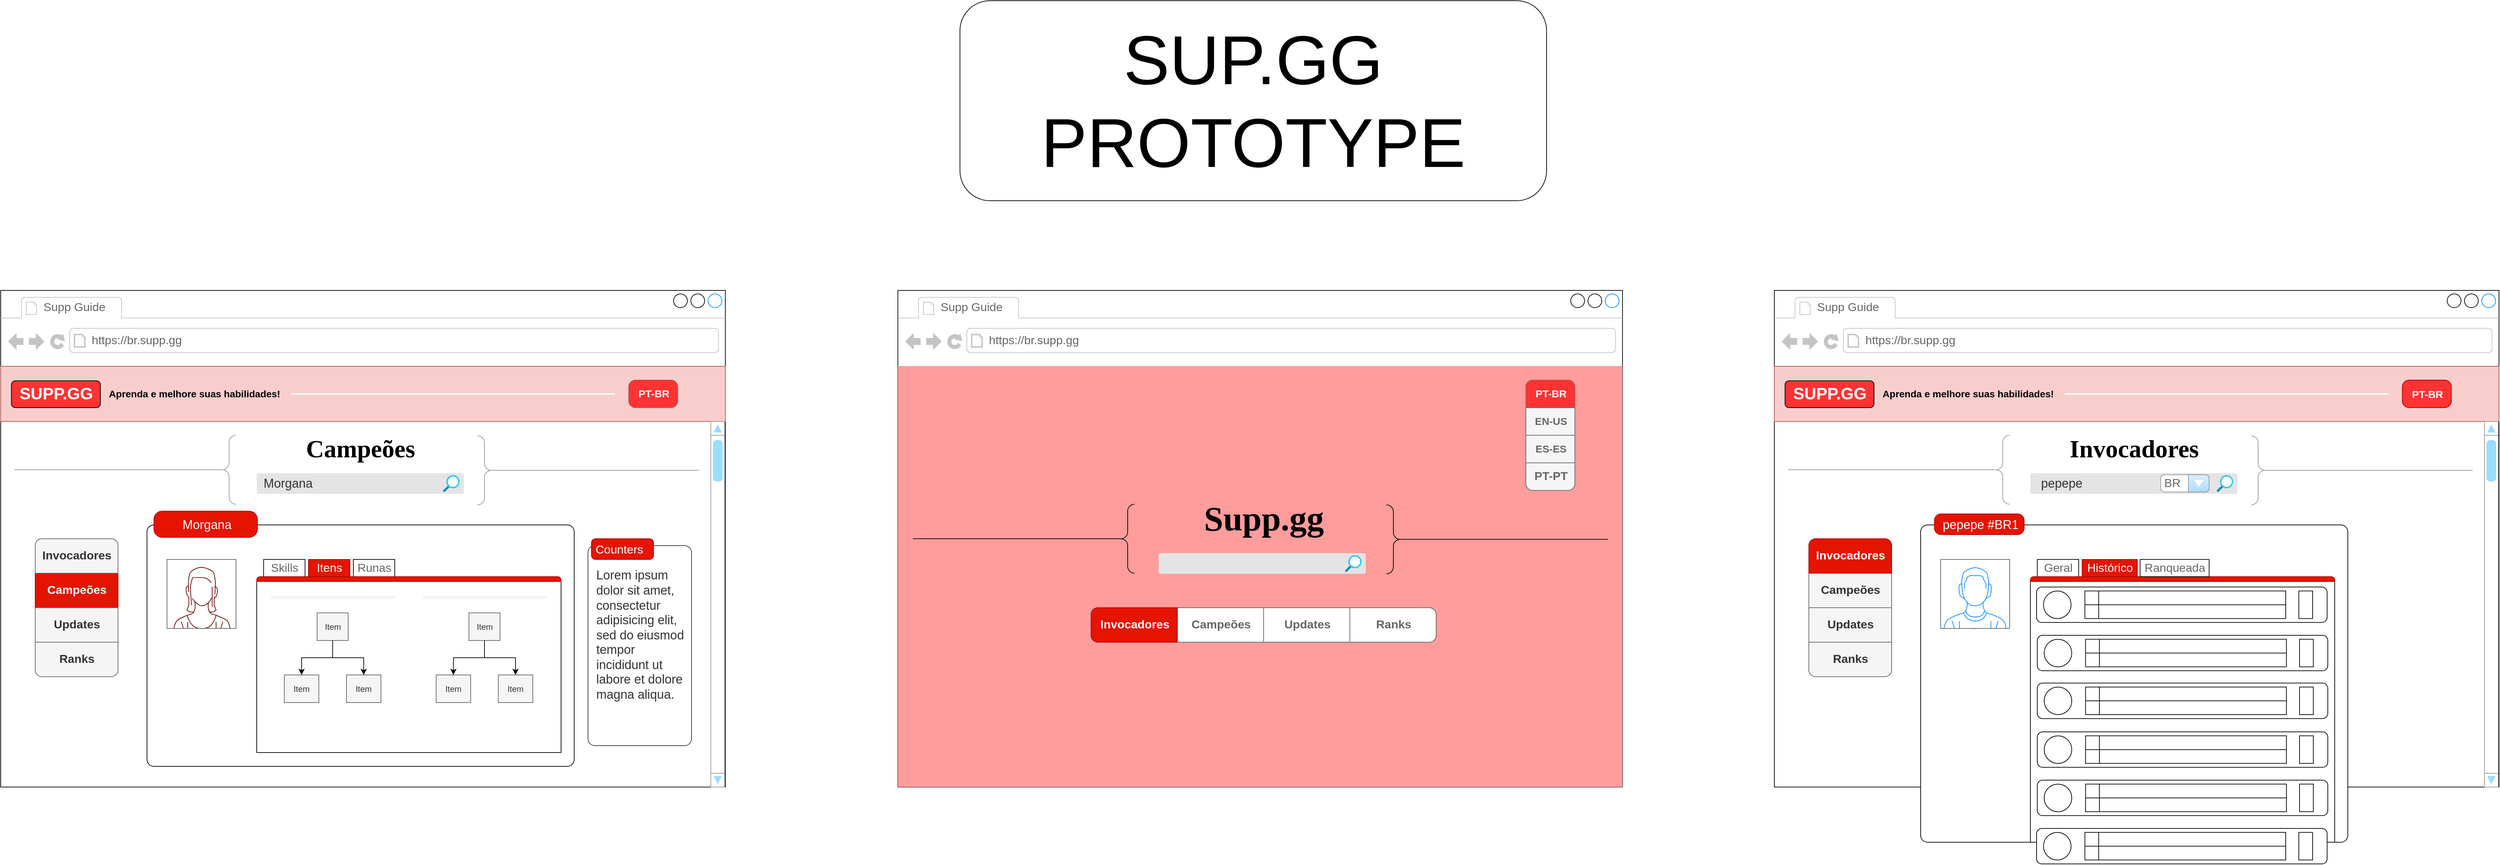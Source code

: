 <mxfile version="13.10.0" type="embed">
    <diagram id="sxuD95gsSj-scOGPnXe8" name="Page-1">
        <mxGraphModel dx="2967" dy="797" grid="1" gridSize="10" guides="1" tooltips="1" connect="1" arrows="1" fold="1" page="1" pageScale="1" pageWidth="1600" pageHeight="900" math="0" shadow="0">
            <root>
                <mxCell id="0"/>
                <mxCell id="1" parent="0"/>
                <mxCell id="jPvFQAptKo5tfwatPZru-6" value="" style="strokeWidth=1;shadow=0;dashed=0;align=center;html=1;shape=mxgraph.mockup.containers.browserWindow;rSize=0;strokeColor2=#008cff;strokeColor3=#c4c4c4;mainText=,;recursiveResize=0;" parent="1" vertex="1">
                    <mxGeometry x="-810" y="530" width="1050" height="720" as="geometry"/>
                </mxCell>
                <mxCell id="21" value="&lt;h1&gt;&lt;font face=&quot;Poppins&quot; data-font-src=&quot;https://fonts.googleapis.com/css?family=Poppins&quot;&gt;Campeões&lt;/font&gt;&lt;/h1&gt;" style="text;html=1;align=center;verticalAlign=middle;resizable=0;points=[];autosize=1;fontSize=18;" parent="jPvFQAptKo5tfwatPZru-6" vertex="1">
                    <mxGeometry x="411" y="190" width="220" height="80" as="geometry"/>
                </mxCell>
                <mxCell id="jPvFQAptKo5tfwatPZru-16" value="" style="rounded=0;whiteSpace=wrap;html=1;fillColor=#f8cecc;strokeColor=#b85450;" parent="jPvFQAptKo5tfwatPZru-6" vertex="1">
                    <mxGeometry y="110" width="1050" height="80" as="geometry"/>
                </mxCell>
                <mxCell id="jPvFQAptKo5tfwatPZru-7" value="Supp Guide" style="strokeWidth=1;shadow=0;dashed=0;align=center;html=1;shape=mxgraph.mockup.containers.anchor;fontSize=17;fontColor=#666666;align=left;" parent="jPvFQAptKo5tfwatPZru-6" vertex="1">
                    <mxGeometry x="60" y="12" width="110" height="26" as="geometry"/>
                </mxCell>
                <mxCell id="jPvFQAptKo5tfwatPZru-8" value="https://br.supp.gg" style="strokeWidth=1;shadow=0;dashed=0;align=center;html=1;shape=mxgraph.mockup.containers.anchor;rSize=0;fontSize=17;fontColor=#666666;align=left;" parent="jPvFQAptKo5tfwatPZru-6" vertex="1">
                    <mxGeometry x="130" y="60" width="250" height="26" as="geometry"/>
                </mxCell>
                <UserObject label="&lt;font style=&quot;font-size: 14px&quot; color=&quot;#000000&quot;&gt;&lt;b&gt;Aprenda e melhore suas habilidades!&lt;/b&gt;&lt;/font&gt;" placeholders="1" name="Variable" id="jPvFQAptKo5tfwatPZru-12">
                    <mxCell style="text;html=1;align=center;verticalAlign=middle;whiteSpace=wrap;overflow=hidden;" parent="jPvFQAptKo5tfwatPZru-6" vertex="1">
                        <mxGeometry x="151" y="135" width="260" height="30" as="geometry"/>
                    </mxCell>
                </UserObject>
                <mxCell id="jPvFQAptKo5tfwatPZru-21" style="edgeStyle=orthogonalEdgeStyle;rounded=0;orthogonalLoop=1;jettySize=auto;html=1;exitX=0.5;exitY=1;exitDx=0;exitDy=0;" parent="jPvFQAptKo5tfwatPZru-6" source="jPvFQAptKo5tfwatPZru-16" target="jPvFQAptKo5tfwatPZru-16" edge="1">
                    <mxGeometry relative="1" as="geometry"/>
                </mxCell>
                <mxCell id="jPvFQAptKo5tfwatPZru-29" value="" style="shape=image;html=1;verticalAlign=top;verticalLabelPosition=bottom;labelBackgroundColor=#ffffff;imageAspect=0;aspect=fixed;image=https://cdn0.iconfinder.com/data/icons/very-basic-android-l-lollipop-icon-pack/24/globe-128.png" parent="jPvFQAptKo5tfwatPZru-6" vertex="1">
                    <mxGeometry x="990" y="131" width="39" height="39" as="geometry"/>
                </mxCell>
                <mxCell id="jPvFQAptKo5tfwatPZru-36" value="" style="rounded=1;whiteSpace=wrap;html=1;fillColor=#FF3333;" parent="jPvFQAptKo5tfwatPZru-6" vertex="1">
                    <mxGeometry x="15.5" y="131" width="129" height="39" as="geometry"/>
                </mxCell>
                <mxCell id="jPvFQAptKo5tfwatPZru-10" value="&lt;font color=&quot;#ffffff&quot;&gt;SUPP.GG&lt;/font&gt;" style="text;strokeColor=none;fillColor=none;html=1;fontSize=24;fontStyle=1;verticalAlign=middle;align=center;" parent="jPvFQAptKo5tfwatPZru-6" vertex="1">
                    <mxGeometry x="30" y="130" width="100" height="40" as="geometry"/>
                </mxCell>
                <mxCell id="jPvFQAptKo5tfwatPZru-37" value="" style="verticalLabelPosition=bottom;shadow=0;dashed=0;align=center;html=1;verticalAlign=top;strokeWidth=1;shape=mxgraph.mockup.navigation.scrollBar;strokeColor=#999999;barPos=98.372;fillColor2=#99ddff;strokeColor2=none;direction=north;fillColor=#FFFFFF;" parent="jPvFQAptKo5tfwatPZru-6" vertex="1">
                    <mxGeometry x="1029" y="190" width="20" height="530" as="geometry"/>
                </mxCell>
                <mxCell id="jPvFQAptKo5tfwatPZru-50" value="" style="shape=mxgraph.mockup.containers.marginRect;rectMarginTop=10;strokeWidth=1;dashed=0;rounded=1;arcSize=5;recursiveResize=0;" parent="jPvFQAptKo5tfwatPZru-6" vertex="1">
                    <mxGeometry x="212" y="330" width="619" height="360" as="geometry"/>
                </mxCell>
                <mxCell id="jPvFQAptKo5tfwatPZru-51" value="Morgana" style="shape=rect;strokeColor=#B20000;fillColor=#e51400;strokeWidth=1;dashed=0;rounded=1;arcSize=32;fontColor=#ffffff;fontSize=18;spacing=2;spacingTop=-2;align=center;autosize=1;spacingLeft=4;resizeWidth=0;resizeHeight=0;perimeter=none;" parent="jPvFQAptKo5tfwatPZru-50" vertex="1">
                    <mxGeometry x="10" y="-10" width="150" height="38" as="geometry"/>
                </mxCell>
                <mxCell id="38" value="" style="verticalLabelPosition=bottom;shadow=0;dashed=0;align=center;html=1;verticalAlign=top;strokeWidth=1;shape=mxgraph.mockup.containers.userFemale;strokeColor2=#660000;fillColor=none;sketch=0;strokeColor=none;perimeter=rectanglePerimeter;" parent="jPvFQAptKo5tfwatPZru-50" vertex="1">
                    <mxGeometry x="29" y="60" width="100" height="100" as="geometry"/>
                </mxCell>
                <mxCell id="40" value="" style="strokeWidth=1;shadow=0;dashed=0;align=center;html=1;shape=mxgraph.mockup.containers.marginRect2;rectMarginTop=32;sketch=0;" parent="jPvFQAptKo5tfwatPZru-50" vertex="1">
                    <mxGeometry x="159" y="60" width="441" height="280" as="geometry"/>
                </mxCell>
                <mxCell id="41" value="Skills" style="strokeColor=inherit;fillColor=inherit;gradientColor=inherit;strokeWidth=1;shadow=0;dashed=0;align=center;html=1;shape=mxgraph.mockup.containers.rrect;rSize=0;fontSize=17;fontColor=#666666;gradientColor=none;" parent="40" vertex="1">
                    <mxGeometry width="60" height="25" relative="1" as="geometry">
                        <mxPoint x="10" as="offset"/>
                    </mxGeometry>
                </mxCell>
                <mxCell id="42" value="Itens" style="strokeWidth=1;shadow=0;dashed=0;align=center;html=1;shape=mxgraph.mockup.containers.rrect;rSize=0;fontSize=17;fontColor=#ffffff;strokeColor=#B20000;fillColor=#e51400;" parent="40" vertex="1">
                    <mxGeometry width="60" height="25" relative="1" as="geometry">
                        <mxPoint x="75" as="offset"/>
                    </mxGeometry>
                </mxCell>
                <mxCell id="43" value="Runas" style="strokeColor=inherit;fillColor=inherit;gradientColor=inherit;strokeWidth=1;shadow=0;dashed=0;align=center;html=1;shape=mxgraph.mockup.containers.rrect;rSize=0;fontSize=17;fontColor=#666666;gradientColor=none;" parent="40" vertex="1">
                    <mxGeometry width="60" height="25" relative="1" as="geometry">
                        <mxPoint x="140" as="offset"/>
                    </mxGeometry>
                </mxCell>
                <mxCell id="44" value="" style="strokeWidth=1;shadow=0;dashed=0;align=center;html=1;shape=mxgraph.mockup.containers.topButton;rSize=5;strokeColor=#B20000;fillColor=#e51400;resizeWidth=1;movable=0;deletable=1;fontColor=#ffffff;" parent="40" vertex="1">
                    <mxGeometry width="441.0" height="7" relative="1" as="geometry">
                        <mxPoint y="25" as="offset"/>
                    </mxGeometry>
                </mxCell>
                <mxCell id="45" value="" style="swimlane;html=1;startSize=5;horizontal=1;childLayout=treeLayout;horizontalTree=0;resizable=0;containerType=tree;shadow=0;sketch=0;fillColor=#f5f5f5;fontColor=#333333;strokeColor=none;" parent="40" vertex="1">
                    <mxGeometry x="20" y="52.5" width="180" height="175" as="geometry">
                        <mxRectangle x="20" y="52.5" width="50" height="40" as="alternateBounds"/>
                    </mxGeometry>
                </mxCell>
                <mxCell id="46" value="Item" style="whiteSpace=wrap;html=1;fillColor=#f5f5f5;strokeColor=#666666;fontColor=#333333;" parent="45" vertex="1">
                    <mxGeometry x="67.5" y="25" width="45" height="40" as="geometry"/>
                </mxCell>
                <mxCell id="47" value="Item" style="whiteSpace=wrap;html=1;fillColor=#f5f5f5;strokeColor=#666666;fontColor=#333333;" parent="45" vertex="1">
                    <mxGeometry x="20" y="115" width="50" height="40" as="geometry"/>
                </mxCell>
                <mxCell id="48" value="" style="edgeStyle=elbowEdgeStyle;elbow=vertical;html=1;rounded=0;strokeColor=#000000;" parent="45" source="46" target="47" edge="1">
                    <mxGeometry relative="1" as="geometry"/>
                </mxCell>
                <mxCell id="49" value="Item" style="whiteSpace=wrap;html=1;fillColor=#f5f5f5;strokeColor=#666666;fontColor=#333333;" parent="45" vertex="1">
                    <mxGeometry x="110" y="115" width="50" height="40" as="geometry"/>
                </mxCell>
                <mxCell id="50" value="" style="edgeStyle=elbowEdgeStyle;elbow=vertical;html=1;rounded=0;strokeColor=#000000;" parent="45" source="46" target="49" edge="1">
                    <mxGeometry relative="1" as="geometry"/>
                </mxCell>
                <mxCell id="55" value="" style="swimlane;html=1;startSize=5;horizontal=1;childLayout=treeLayout;horizontalTree=0;resizable=0;containerType=tree;shadow=0;sketch=0;fillColor=#f5f5f5;fontColor=#333333;strokeColor=none;" parent="40" vertex="1">
                    <mxGeometry x="240" y="52.5" width="180" height="175" as="geometry">
                        <mxRectangle x="20" y="52.5" width="50" height="40" as="alternateBounds"/>
                    </mxGeometry>
                </mxCell>
                <mxCell id="56" value="Item" style="whiteSpace=wrap;html=1;fillColor=#f5f5f5;strokeColor=#666666;fontColor=#333333;" parent="55" vertex="1">
                    <mxGeometry x="67.5" y="25" width="45" height="40" as="geometry"/>
                </mxCell>
                <mxCell id="57" value="Item" style="whiteSpace=wrap;html=1;fillColor=#f5f5f5;strokeColor=#666666;fontColor=#333333;" parent="55" vertex="1">
                    <mxGeometry x="20" y="115" width="50" height="40" as="geometry"/>
                </mxCell>
                <mxCell id="58" value="" style="edgeStyle=elbowEdgeStyle;elbow=vertical;html=1;rounded=0;strokeColor=#000000;" parent="55" source="56" target="57" edge="1">
                    <mxGeometry relative="1" as="geometry"/>
                </mxCell>
                <mxCell id="59" value="Item" style="whiteSpace=wrap;html=1;fillColor=#f5f5f5;strokeColor=#666666;fontColor=#333333;" parent="55" vertex="1">
                    <mxGeometry x="110" y="115" width="50" height="40" as="geometry"/>
                </mxCell>
                <mxCell id="60" value="" style="edgeStyle=elbowEdgeStyle;elbow=vertical;html=1;rounded=0;strokeColor=#000000;" parent="55" source="56" target="59" edge="1">
                    <mxGeometry relative="1" as="geometry"/>
                </mxCell>
                <mxCell id="17" value="" style="shape=rect;strokeColor=none;fontSize=18;align=center;fillColor=none;" parent="jPvFQAptKo5tfwatPZru-6" vertex="1">
                    <mxGeometry x="360" y="260" width="316" height="40" as="geometry"/>
                </mxCell>
                <mxCell id="18" value="" style="html=1;strokeWidth=1;shadow=0;dashed=0;shape=mxgraph.ios7ui.marginRect;rx=3;ry=3;rectMargin=5;fillColor=#E4E4E4;strokeColor=none;" parent="17" vertex="1">
                    <mxGeometry x="6" width="310" height="40" as="geometry"/>
                </mxCell>
                <mxCell id="22" value="Morgana" style="text;html=1;align=center;verticalAlign=middle;resizable=0;points=[];autosize=1;fontSize=18;fontColor=#333333;" parent="17" vertex="1">
                    <mxGeometry x="11" y="5" width="90" height="30" as="geometry"/>
                </mxCell>
                <mxCell id="24" value="" style="aspect=fixed;html=1;points=[];align=center;image;fontSize=12;image=img/lib/azure2/general/Search.svg;fillColor=none;" parent="17" vertex="1">
                    <mxGeometry x="281" y="7.81" width="24" height="24.38" as="geometry"/>
                </mxCell>
                <mxCell id="25" value="" style="shape=mxgraph.mockup.containers.marginRect;rectMarginTop=10;strokeColor=#36393d;strokeWidth=1;dashed=0;rounded=1;arcSize=5;recursiveResize=0;fontSize=18;align=center;fillColor=#FFFFFF;" parent="jPvFQAptKo5tfwatPZru-6" vertex="1">
                    <mxGeometry x="851" y="360" width="150" height="300" as="geometry"/>
                </mxCell>
                <mxCell id="26" value="Counters" style="shape=rect;strokeColor=#B20000;fillColor=#e51400;strokeWidth=1;dashed=0;rounded=1;arcSize=20;fontColor=#ffffff;fontSize=17;spacing=2;spacingTop=-2;align=left;autosize=1;spacingLeft=4;resizeWidth=0;resizeHeight=0;perimeter=none;" parent="25" vertex="1">
                    <mxGeometry x="5" width="90" height="30" as="geometry"/>
                </mxCell>
                <mxCell id="35" value="&lt;div&gt;&lt;span&gt;Lorem ipsum dolor sit amet, consectetur adipisicing elit, sed do eiusmod tempor incididunt ut labore et dolore magna aliqua.&lt;/span&gt;&lt;/div&gt;" style="text;html=1;align=left;verticalAlign=middle;whiteSpace=wrap;rounded=0;fontSize=18;fontColor=#333333;" parent="25" vertex="1">
                    <mxGeometry x="10" y="130" width="130" height="20" as="geometry"/>
                </mxCell>
                <mxCell id="30" value="" style="group" parent="jPvFQAptKo5tfwatPZru-6" vertex="1" connectable="0">
                    <mxGeometry x="20" y="210" width="321" height="100" as="geometry"/>
                </mxCell>
                <mxCell id="28" value="" style="verticalLabelPosition=bottom;shadow=0;dashed=0;align=center;html=1;verticalAlign=top;strokeWidth=1;shape=mxgraph.mockup.markup.line;strokeColor=#999999;fillColor=#FFFFFF;fontSize=18;" parent="30" vertex="1">
                    <mxGeometry y="40" width="301" height="20" as="geometry"/>
                </mxCell>
                <mxCell id="29" value="" style="labelPosition=right;align=left;strokeWidth=1;shape=mxgraph.mockup.markup.curlyBrace;html=1;shadow=0;dashed=0;strokeColor=#999999;direction=north;fillColor=#FFFFFF;fontSize=18;" parent="30" vertex="1">
                    <mxGeometry x="301" width="20" height="100" as="geometry"/>
                </mxCell>
                <mxCell id="31" value="" style="group;rotation=-180;" parent="jPvFQAptKo5tfwatPZru-6" vertex="1" connectable="0">
                    <mxGeometry x="691" y="210" width="321" height="100" as="geometry"/>
                </mxCell>
                <mxCell id="32" value="" style="verticalLabelPosition=bottom;shadow=0;dashed=0;align=center;html=1;verticalAlign=top;strokeWidth=1;shape=mxgraph.mockup.markup.line;strokeColor=#999999;fillColor=#FFFFFF;fontSize=18;rotation=-180;" parent="31" vertex="1">
                    <mxGeometry x="20" y="40.909" width="301" height="20" as="geometry"/>
                </mxCell>
                <mxCell id="33" value="" style="labelPosition=right;align=left;strokeWidth=1;shape=mxgraph.mockup.markup.curlyBrace;html=1;shadow=0;dashed=0;strokeColor=#999999;direction=north;fillColor=#FFFFFF;fontSize=18;rotation=-180;" parent="31" vertex="1">
                    <mxGeometry y="0.909" width="20" height="100.0" as="geometry"/>
                </mxCell>
                <mxCell id="jPvFQAptKo5tfwatPZru-31" value="" style="strokeWidth=1;shadow=0;dashed=0;align=center;html=1;shape=mxgraph.mockup.rrect;rSize=10;strokeColor=#666666;fillColor=#f5f5f5;fontColor=#333333;" parent="jPvFQAptKo5tfwatPZru-6" vertex="1">
                    <mxGeometry x="910" y="130" width="71" height="40" as="geometry"/>
                </mxCell>
                <mxCell id="jPvFQAptKo5tfwatPZru-35" value="&lt;font style=&quot;font-size: 15px&quot; color=&quot;#ffffff&quot;&gt;PT-BR&lt;/font&gt;" style="strokeWidth=1;shadow=0;dashed=0;align=center;html=1;shape=mxgraph.mockup.rrect;rSize=10;fontSize=17;fontStyle=1;strokeColor=#b85450;resizeWidth=1;fillColor=#FF3333;" parent="jPvFQAptKo5tfwatPZru-31" vertex="1">
                    <mxGeometry width="71" height="40" relative="1" as="geometry"/>
                </mxCell>
                <mxCell id="jPvFQAptKo5tfwatPZru-40" value="" style="strokeWidth=1;shadow=0;dashed=0;align=center;html=1;shape=mxgraph.mockup.rrect;rSize=10;strokeColor=#666666;fillColor=#FFFFFF;" parent="jPvFQAptKo5tfwatPZru-6" vertex="1">
                    <mxGeometry x="50" y="360" width="120" height="200" as="geometry"/>
                </mxCell>
                <mxCell id="jPvFQAptKo5tfwatPZru-41" value="Campeões" style="strokeColor=#B20000;fillColor=#e51400;strokeWidth=1;shadow=0;dashed=0;align=center;html=1;shape=mxgraph.mockup.rrect;rSize=0;fontSize=17;fontColor=#ffffff;fontStyle=1;resizeWidth=1;" parent="jPvFQAptKo5tfwatPZru-40" vertex="1">
                    <mxGeometry width="120" height="50" relative="1" as="geometry">
                        <mxPoint y="50" as="offset"/>
                    </mxGeometry>
                </mxCell>
                <mxCell id="jPvFQAptKo5tfwatPZru-42" value="Updates" style="strokeColor=#666666;fillColor=#f5f5f5;strokeWidth=1;shadow=0;dashed=0;align=center;html=1;shape=mxgraph.mockup.rrect;rSize=0;fontSize=17;fontColor=#333333;fontStyle=1;resizeWidth=1;" parent="jPvFQAptKo5tfwatPZru-40" vertex="1">
                    <mxGeometry width="120" height="50" relative="1" as="geometry">
                        <mxPoint y="100" as="offset"/>
                    </mxGeometry>
                </mxCell>
                <mxCell id="jPvFQAptKo5tfwatPZru-43" value="Ranks" style="strokeColor=#666666;fillColor=#f5f5f5;strokeWidth=1;shadow=0;dashed=0;align=center;html=1;shape=mxgraph.mockup.bottomButton;rSize=10;fontSize=17;fontColor=#333333;fontStyle=1;resizeWidth=1;" parent="jPvFQAptKo5tfwatPZru-40" vertex="1">
                    <mxGeometry y="1" width="120" height="50" relative="1" as="geometry">
                        <mxPoint y="-50" as="offset"/>
                    </mxGeometry>
                </mxCell>
                <mxCell id="jPvFQAptKo5tfwatPZru-44" value="Invocadores" style="strokeWidth=1;shadow=0;dashed=0;align=center;html=1;shape=mxgraph.mockup.topButton;rSize=10;fontSize=17;fontStyle=1;fillColor=#f5f5f5;strokeColor=#666666;resizeWidth=1;fontColor=#333333;" parent="jPvFQAptKo5tfwatPZru-40" vertex="1">
                    <mxGeometry width="120" height="50" relative="1" as="geometry"/>
                </mxCell>
                <mxCell id="36" value="" style="line;strokeWidth=2;html=1;strokeColor=#FFFFFF;" parent="jPvFQAptKo5tfwatPZru-6" vertex="1">
                    <mxGeometry x="421" y="145" width="469" height="10" as="geometry"/>
                </mxCell>
                <mxCell id="61" value="" style="strokeWidth=1;shadow=0;dashed=0;align=center;html=1;shape=mxgraph.mockup.containers.browserWindow;rSize=0;strokeColor2=#008cff;strokeColor3=#c4c4c4;mainText=,;recursiveResize=0;" parent="1" vertex="1">
                    <mxGeometry x="1760" y="530" width="1050" height="720" as="geometry"/>
                </mxCell>
                <mxCell id="62" value="&lt;h1&gt;&lt;font face=&quot;Poppins&quot; data-font-src=&quot;https://fonts.googleapis.com/css?family=Poppins&quot;&gt;Invocadores&lt;/font&gt;&lt;/h1&gt;" style="text;html=1;align=center;verticalAlign=middle;resizable=0;points=[];autosize=1;fontSize=18;" parent="61" vertex="1">
                    <mxGeometry x="401" y="190" width="240" height="80" as="geometry"/>
                </mxCell>
                <mxCell id="63" value="" style="rounded=0;whiteSpace=wrap;html=1;fillColor=#f8cecc;strokeColor=#b85450;" parent="61" vertex="1">
                    <mxGeometry y="110" width="1050" height="80" as="geometry"/>
                </mxCell>
                <mxCell id="64" value="Supp Guide" style="strokeWidth=1;shadow=0;dashed=0;align=center;html=1;shape=mxgraph.mockup.containers.anchor;fontSize=17;fontColor=#666666;align=left;" parent="61" vertex="1">
                    <mxGeometry x="60" y="12" width="110" height="26" as="geometry"/>
                </mxCell>
                <mxCell id="65" value="https://br.supp.gg" style="strokeWidth=1;shadow=0;dashed=0;align=center;html=1;shape=mxgraph.mockup.containers.anchor;rSize=0;fontSize=17;fontColor=#666666;align=left;" parent="61" vertex="1">
                    <mxGeometry x="130" y="60" width="250" height="26" as="geometry"/>
                </mxCell>
                <UserObject label="&lt;font style=&quot;font-size: 14px&quot; color=&quot;#000000&quot;&gt;&lt;b&gt;Aprenda e melhore suas habilidades!&lt;/b&gt;&lt;/font&gt;" placeholders="1" name="Variable" id="66">
                    <mxCell style="text;html=1;align=center;verticalAlign=middle;whiteSpace=wrap;overflow=hidden;" parent="61" vertex="1">
                        <mxGeometry x="151" y="135" width="260" height="30" as="geometry"/>
                    </mxCell>
                </UserObject>
                <mxCell id="67" style="edgeStyle=orthogonalEdgeStyle;rounded=0;orthogonalLoop=1;jettySize=auto;html=1;exitX=0.5;exitY=1;exitDx=0;exitDy=0;" parent="61" source="63" target="63" edge="1">
                    <mxGeometry relative="1" as="geometry"/>
                </mxCell>
                <mxCell id="68" value="" style="shape=image;html=1;verticalAlign=top;verticalLabelPosition=bottom;labelBackgroundColor=#ffffff;imageAspect=0;aspect=fixed;image=https://cdn0.iconfinder.com/data/icons/very-basic-android-l-lollipop-icon-pack/24/globe-128.png" parent="61" vertex="1">
                    <mxGeometry x="990" y="131" width="39" height="39" as="geometry"/>
                </mxCell>
                <mxCell id="69" value="" style="rounded=1;whiteSpace=wrap;html=1;fillColor=#FF3333;" parent="61" vertex="1">
                    <mxGeometry x="15.5" y="131" width="129" height="39" as="geometry"/>
                </mxCell>
                <mxCell id="70" value="&lt;font color=&quot;#ffffff&quot;&gt;SUPP.GG&lt;/font&gt;" style="text;strokeColor=none;fillColor=none;html=1;fontSize=24;fontStyle=1;verticalAlign=middle;align=center;" parent="61" vertex="1">
                    <mxGeometry x="30" y="130" width="100" height="40" as="geometry"/>
                </mxCell>
                <mxCell id="71" value="" style="verticalLabelPosition=bottom;shadow=0;dashed=0;align=center;html=1;verticalAlign=top;strokeWidth=1;shape=mxgraph.mockup.navigation.scrollBar;strokeColor=#999999;barPos=98.372;fillColor2=#99ddff;strokeColor2=none;direction=north;fillColor=#FFFFFF;" parent="61" vertex="1">
                    <mxGeometry x="1029" y="190" width="20" height="530" as="geometry"/>
                </mxCell>
                <mxCell id="72" value="" style="shape=mxgraph.mockup.containers.marginRect;rectMarginTop=10;strokeWidth=1;dashed=0;rounded=1;arcSize=5;recursiveResize=0;" parent="61" vertex="1">
                    <mxGeometry x="212" y="330" width="619" height="470" as="geometry"/>
                </mxCell>
                <mxCell id="73" value="pepepe #BR1" style="shape=rect;strokeColor=#B20000;fillColor=#e51400;strokeWidth=1;dashed=0;rounded=1;arcSize=32;fontColor=#ffffff;fontSize=18;spacing=2;spacingTop=-2;align=center;autosize=1;spacingLeft=4;resizeWidth=0;resizeHeight=0;perimeter=none;" parent="72" vertex="1">
                    <mxGeometry x="20" y="-6" width="130" height="30" as="geometry"/>
                </mxCell>
                <mxCell id="74" value="" style="verticalLabelPosition=bottom;shadow=0;dashed=0;align=center;html=1;verticalAlign=top;strokeWidth=1;shape=mxgraph.mockup.containers.userFemale;strokeColor2=#660000;fillColor=none;sketch=0;strokeColor=none;perimeter=rectanglePerimeter;" parent="72" vertex="1">
                    <mxGeometry x="29" y="60" width="100" height="100" as="geometry"/>
                </mxCell>
                <mxCell id="75" value="" style="strokeWidth=1;shadow=0;dashed=0;align=center;html=1;shape=mxgraph.mockup.containers.marginRect2;rectMarginTop=32;sketch=0;" parent="72" vertex="1">
                    <mxGeometry x="159" y="60" width="441" height="410" as="geometry"/>
                </mxCell>
                <mxCell id="76" value="Geral" style="strokeColor=inherit;fillColor=inherit;gradientColor=inherit;strokeWidth=1;shadow=0;dashed=0;align=center;html=1;shape=mxgraph.mockup.containers.rrect;rSize=0;fontSize=17;fontColor=#666666;gradientColor=none;" parent="75" vertex="1">
                    <mxGeometry width="60" height="25" relative="1" as="geometry">
                        <mxPoint x="10" as="offset"/>
                    </mxGeometry>
                </mxCell>
                <mxCell id="77" value="Histórico" style="strokeWidth=1;shadow=0;dashed=0;align=center;html=1;shape=mxgraph.mockup.containers.rrect;rSize=0;fontSize=17;fontColor=#ffffff;strokeColor=#B20000;fillColor=#e51400;" parent="75" vertex="1">
                    <mxGeometry width="80" height="25" relative="1" as="geometry">
                        <mxPoint x="75" as="offset"/>
                    </mxGeometry>
                </mxCell>
                <mxCell id="79" value="" style="strokeWidth=1;shadow=0;dashed=0;align=center;html=1;shape=mxgraph.mockup.containers.topButton;rSize=5;strokeColor=#B20000;fillColor=#e51400;resizeWidth=1;movable=0;deletable=1;fontColor=#ffffff;" parent="75" vertex="1">
                    <mxGeometry width="441.0" height="7" relative="1" as="geometry">
                        <mxPoint y="25" as="offset"/>
                    </mxGeometry>
                </mxCell>
                <mxCell id="226" value="" style="group" parent="75" vertex="1" connectable="0">
                    <mxGeometry x="10" y="110" width="421" height="51.43" as="geometry"/>
                </mxCell>
                <mxCell id="227" value="" style="rounded=1;whiteSpace=wrap;html=1;" parent="226" vertex="1">
                    <mxGeometry width="421" height="51.43" as="geometry"/>
                </mxCell>
                <mxCell id="228" value="" style="ellipse;whiteSpace=wrap;html=1;aspect=fixed;" parent="226" vertex="1">
                    <mxGeometry x="10" y="5.71" width="40" height="40" as="geometry"/>
                </mxCell>
                <mxCell id="229" value="" style="shape=internalStorage;whiteSpace=wrap;html=1;backgroundOutline=1;" parent="226" vertex="1">
                    <mxGeometry x="70" y="5.71" width="291" height="40" as="geometry"/>
                </mxCell>
                <mxCell id="230" value="" style="rounded=0;whiteSpace=wrap;html=1;" parent="226" vertex="1">
                    <mxGeometry x="380" y="5.71" width="20" height="40" as="geometry"/>
                </mxCell>
                <mxCell id="200" value="" style="group" parent="75" vertex="1" connectable="0">
                    <mxGeometry x="9" y="40" width="421" height="51.43" as="geometry"/>
                </mxCell>
                <mxCell id="118" value="" style="rounded=1;whiteSpace=wrap;html=1;" parent="200" vertex="1">
                    <mxGeometry width="421" height="51.43" as="geometry"/>
                </mxCell>
                <mxCell id="170" value="" style="ellipse;whiteSpace=wrap;html=1;aspect=fixed;" parent="200" vertex="1">
                    <mxGeometry x="10" y="5.71" width="40" height="40" as="geometry"/>
                </mxCell>
                <mxCell id="172" value="" style="shape=internalStorage;whiteSpace=wrap;html=1;backgroundOutline=1;" parent="200" vertex="1">
                    <mxGeometry x="70" y="5.71" width="291" height="40" as="geometry"/>
                </mxCell>
                <mxCell id="174" value="" style="rounded=0;whiteSpace=wrap;html=1;" parent="200" vertex="1">
                    <mxGeometry x="380" y="5.71" width="20" height="40" as="geometry"/>
                </mxCell>
                <mxCell id="231" value="" style="group" parent="75" vertex="1" connectable="0">
                    <mxGeometry x="10" y="179.29" width="421" height="51.43" as="geometry"/>
                </mxCell>
                <mxCell id="232" value="" style="rounded=1;whiteSpace=wrap;html=1;" parent="231" vertex="1">
                    <mxGeometry width="421" height="51.43" as="geometry"/>
                </mxCell>
                <mxCell id="233" value="" style="ellipse;whiteSpace=wrap;html=1;aspect=fixed;" parent="231" vertex="1">
                    <mxGeometry x="10" y="5.71" width="40" height="40" as="geometry"/>
                </mxCell>
                <mxCell id="234" value="" style="shape=internalStorage;whiteSpace=wrap;html=1;backgroundOutline=1;" parent="231" vertex="1">
                    <mxGeometry x="70" y="5.71" width="291" height="40" as="geometry"/>
                </mxCell>
                <mxCell id="235" value="" style="rounded=0;whiteSpace=wrap;html=1;" parent="231" vertex="1">
                    <mxGeometry x="380" y="5.71" width="20" height="40" as="geometry"/>
                </mxCell>
                <mxCell id="236" value="" style="group" parent="75" vertex="1" connectable="0">
                    <mxGeometry x="10" y="250" width="421" height="51.43" as="geometry"/>
                </mxCell>
                <mxCell id="237" value="" style="rounded=1;whiteSpace=wrap;html=1;" parent="236" vertex="1">
                    <mxGeometry width="421" height="51.43" as="geometry"/>
                </mxCell>
                <mxCell id="238" value="" style="ellipse;whiteSpace=wrap;html=1;aspect=fixed;" parent="236" vertex="1">
                    <mxGeometry x="10" y="5.71" width="40" height="40" as="geometry"/>
                </mxCell>
                <mxCell id="239" value="" style="shape=internalStorage;whiteSpace=wrap;html=1;backgroundOutline=1;" parent="236" vertex="1">
                    <mxGeometry x="70" y="5.71" width="291" height="40" as="geometry"/>
                </mxCell>
                <mxCell id="240" value="" style="rounded=0;whiteSpace=wrap;html=1;" parent="236" vertex="1">
                    <mxGeometry x="380" y="5.71" width="20" height="40" as="geometry"/>
                </mxCell>
                <mxCell id="241" value="" style="group" parent="75" vertex="1" connectable="0">
                    <mxGeometry x="10" y="320" width="421" height="51.43" as="geometry"/>
                </mxCell>
                <mxCell id="242" value="" style="rounded=1;whiteSpace=wrap;html=1;" parent="241" vertex="1">
                    <mxGeometry width="421" height="51.43" as="geometry"/>
                </mxCell>
                <mxCell id="243" value="" style="ellipse;whiteSpace=wrap;html=1;aspect=fixed;" parent="241" vertex="1">
                    <mxGeometry x="10" y="5.71" width="40" height="40" as="geometry"/>
                </mxCell>
                <mxCell id="244" value="" style="shape=internalStorage;whiteSpace=wrap;html=1;backgroundOutline=1;" parent="241" vertex="1">
                    <mxGeometry x="70" y="5.71" width="291" height="40" as="geometry"/>
                </mxCell>
                <mxCell id="245" value="" style="rounded=0;whiteSpace=wrap;html=1;" parent="241" vertex="1">
                    <mxGeometry x="380" y="5.71" width="20" height="40" as="geometry"/>
                </mxCell>
                <mxCell id="78" value="Ranqueada" style="strokeColor=inherit;fillColor=inherit;gradientColor=inherit;strokeWidth=1;shadow=0;dashed=0;align=center;html=1;shape=mxgraph.mockup.containers.rrect;rSize=0;fontSize=17;fontColor=#666666;gradientColor=none;" parent="72" vertex="1">
                    <mxGeometry width="100" height="25" relative="1" as="geometry">
                        <mxPoint x="318" y="60" as="offset"/>
                    </mxGeometry>
                </mxCell>
                <mxCell id="117" value="" style="verticalLabelPosition=bottom;shadow=0;dashed=0;align=center;html=1;verticalAlign=top;strokeWidth=1;shape=mxgraph.mockup.containers.userMale;strokeColor=#666666;strokeColor2=#008cff;" parent="72" vertex="1">
                    <mxGeometry x="29" y="60" width="100" height="100" as="geometry"/>
                </mxCell>
                <mxCell id="92" value="" style="shape=rect;strokeColor=none;fontSize=18;align=center;fillColor=none;" parent="61" vertex="1">
                    <mxGeometry x="360" y="260" width="316" height="40" as="geometry"/>
                </mxCell>
                <mxCell id="93" value="" style="html=1;strokeWidth=1;shadow=0;dashed=0;shape=mxgraph.ios7ui.marginRect;rx=3;ry=3;rectMargin=5;fillColor=#E4E4E4;strokeColor=none;" parent="92" vertex="1">
                    <mxGeometry x="6" width="310" height="40" as="geometry"/>
                </mxCell>
                <mxCell id="94" value="pepepe" style="text;html=1;align=center;verticalAlign=middle;resizable=0;points=[];autosize=1;fontSize=18;fontColor=#333333;" parent="92" vertex="1">
                    <mxGeometry x="16" y="5" width="80" height="30" as="geometry"/>
                </mxCell>
                <mxCell id="95" value="" style="aspect=fixed;html=1;points=[];align=center;image;fontSize=12;image=img/lib/azure2/general/Search.svg;fillColor=none;" parent="92" vertex="1">
                    <mxGeometry x="281" y="7.81" width="24" height="24.38" as="geometry"/>
                </mxCell>
                <mxCell id="116" value="BR" style="strokeWidth=1;shadow=0;dashed=0;align=center;html=1;shape=mxgraph.mockup.forms.comboBox;strokeColor=#999999;fillColor=#ddeeff;align=left;fillColor2=#aaddff;mainText=;fontColor=#666666;fontSize=17;spacingLeft=3;" parent="92" vertex="1">
                    <mxGeometry x="200" y="7.19" width="70" height="25" as="geometry"/>
                </mxCell>
                <mxCell id="99" value="" style="group" parent="61" vertex="1" connectable="0">
                    <mxGeometry x="20" y="210" width="321" height="100" as="geometry"/>
                </mxCell>
                <mxCell id="100" value="" style="verticalLabelPosition=bottom;shadow=0;dashed=0;align=center;html=1;verticalAlign=top;strokeWidth=1;shape=mxgraph.mockup.markup.line;strokeColor=#999999;fillColor=#FFFFFF;fontSize=18;" parent="99" vertex="1">
                    <mxGeometry y="40" width="301" height="20" as="geometry"/>
                </mxCell>
                <mxCell id="101" value="" style="labelPosition=right;align=left;strokeWidth=1;shape=mxgraph.mockup.markup.curlyBrace;html=1;shadow=0;dashed=0;strokeColor=#999999;direction=north;fillColor=#FFFFFF;fontSize=18;" parent="99" vertex="1">
                    <mxGeometry x="301" width="20" height="100" as="geometry"/>
                </mxCell>
                <mxCell id="102" value="" style="group;rotation=-180;" parent="61" vertex="1" connectable="0">
                    <mxGeometry x="691" y="210" width="321" height="100" as="geometry"/>
                </mxCell>
                <mxCell id="103" value="" style="verticalLabelPosition=bottom;shadow=0;dashed=0;align=center;html=1;verticalAlign=top;strokeWidth=1;shape=mxgraph.mockup.markup.line;strokeColor=#999999;fillColor=#FFFFFF;fontSize=18;rotation=-180;" parent="102" vertex="1">
                    <mxGeometry x="20" y="40.909" width="301" height="20" as="geometry"/>
                </mxCell>
                <mxCell id="104" value="" style="labelPosition=right;align=left;strokeWidth=1;shape=mxgraph.mockup.markup.curlyBrace;html=1;shadow=0;dashed=0;strokeColor=#999999;direction=north;fillColor=#FFFFFF;fontSize=18;rotation=-180;" parent="102" vertex="1">
                    <mxGeometry y="0.909" width="20" height="100.0" as="geometry"/>
                </mxCell>
                <mxCell id="105" value="" style="strokeWidth=1;shadow=0;dashed=0;align=center;html=1;shape=mxgraph.mockup.rrect;rSize=10;strokeColor=#B20000;fontColor=#ffffff;fillColor=#FF3333;" parent="61" vertex="1">
                    <mxGeometry x="910" y="130" width="71" height="40" as="geometry"/>
                </mxCell>
                <mxCell id="106" value="&lt;font style=&quot;font-size: 15px&quot;&gt;&lt;b&gt;PT-BR&lt;/b&gt;&lt;/font&gt;" style="strokeWidth=1;shadow=0;dashed=0;align=center;html=1;shape=mxgraph.mockup.rrect;rSize=10;fontSize=12;strokeColor=#B20000;resizeWidth=1;fillColor=#FF3333;fontColor=#ffffff;" parent="105" vertex="1">
                    <mxGeometry width="71" height="40" relative="1" as="geometry">
                        <mxPoint as="offset"/>
                    </mxGeometry>
                </mxCell>
                <mxCell id="110" value="" style="strokeWidth=1;shadow=0;dashed=0;align=center;html=1;shape=mxgraph.mockup.rrect;rSize=10;strokeColor=#666666;fillColor=#FFFFFF;" parent="61" vertex="1">
                    <mxGeometry x="50" y="360" width="120" height="200" as="geometry"/>
                </mxCell>
                <mxCell id="111" value="Campeões" style="strokeWidth=1;shadow=0;dashed=0;align=center;html=1;shape=mxgraph.mockup.rrect;rSize=0;fontSize=17;fontStyle=1;resizeWidth=1;fillColor=#f5f5f5;strokeColor=#666666;fontColor=#333333;" parent="110" vertex="1">
                    <mxGeometry width="120" height="50" relative="1" as="geometry">
                        <mxPoint y="50" as="offset"/>
                    </mxGeometry>
                </mxCell>
                <mxCell id="112" value="Updates" style="strokeColor=#666666;fillColor=#f5f5f5;strokeWidth=1;shadow=0;dashed=0;align=center;html=1;shape=mxgraph.mockup.rrect;rSize=0;fontSize=17;fontColor=#333333;fontStyle=1;resizeWidth=1;" parent="110" vertex="1">
                    <mxGeometry width="120" height="50" relative="1" as="geometry">
                        <mxPoint y="100" as="offset"/>
                    </mxGeometry>
                </mxCell>
                <mxCell id="113" value="Ranks" style="strokeColor=#666666;fillColor=#f5f5f5;strokeWidth=1;shadow=0;dashed=0;align=center;html=1;shape=mxgraph.mockup.bottomButton;rSize=10;fontSize=17;fontColor=#333333;fontStyle=1;resizeWidth=1;" parent="110" vertex="1">
                    <mxGeometry y="1" width="120" height="50" relative="1" as="geometry">
                        <mxPoint y="-50" as="offset"/>
                    </mxGeometry>
                </mxCell>
                <mxCell id="114" value="Invocadores" style="strokeWidth=1;shadow=0;dashed=0;align=center;html=1;shape=mxgraph.mockup.topButton;rSize=10;fontSize=17;fontStyle=1;fillColor=#e51400;strokeColor=#B20000;resizeWidth=1;fontColor=#ffffff;" parent="110" vertex="1">
                    <mxGeometry width="120" height="50" relative="1" as="geometry"/>
                </mxCell>
                <mxCell id="115" value="" style="line;strokeWidth=2;html=1;strokeColor=#FFFFFF;" parent="61" vertex="1">
                    <mxGeometry x="421" y="145" width="469" height="10" as="geometry"/>
                </mxCell>
                <mxCell id="246" value="" style="group" parent="1" vertex="1" connectable="0">
                    <mxGeometry x="2140" y="1310" width="421" height="51.43" as="geometry"/>
                </mxCell>
                <mxCell id="247" value="" style="rounded=1;whiteSpace=wrap;html=1;" parent="246" vertex="1">
                    <mxGeometry width="421" height="51.43" as="geometry"/>
                </mxCell>
                <mxCell id="248" value="" style="ellipse;whiteSpace=wrap;html=1;aspect=fixed;" parent="246" vertex="1">
                    <mxGeometry x="10" y="5.71" width="40" height="40" as="geometry"/>
                </mxCell>
                <mxCell id="249" value="" style="shape=internalStorage;whiteSpace=wrap;html=1;backgroundOutline=1;" parent="246" vertex="1">
                    <mxGeometry x="70" y="5.71" width="291" height="40" as="geometry"/>
                </mxCell>
                <mxCell id="250" value="" style="rounded=0;whiteSpace=wrap;html=1;" parent="246" vertex="1">
                    <mxGeometry x="380" y="5.71" width="20" height="40" as="geometry"/>
                </mxCell>
                <mxCell id="430" value="&lt;font style=&quot;font-size: 100px&quot;&gt;SUP.GG PROTOTYPE&lt;/font&gt;" style="text;html=1;align=center;verticalAlign=middle;whiteSpace=wrap;rounded=1;strokeColor=#000000;fillColor=#FFFFFF;" parent="1" vertex="1">
                    <mxGeometry x="580" y="110" width="850" height="290" as="geometry"/>
                </mxCell>
                <mxCell id="554" value="" style="strokeWidth=1;shadow=0;dashed=0;align=center;html=1;shape=mxgraph.mockup.containers.browserWindow;rSize=0;strokeColor2=#008cff;strokeColor3=#c4c4c4;mainText=,;recursiveResize=0;" vertex="1" parent="1">
                    <mxGeometry x="490" y="530" width="1050" height="720" as="geometry"/>
                </mxCell>
                <mxCell id="609" value="" style="rounded=0;whiteSpace=wrap;html=1;fontColor=#ffffff;strokeColor=none;fillColor=#FF9C9C;" vertex="1" parent="554">
                    <mxGeometry y="110" width="1050" height="610" as="geometry"/>
                </mxCell>
                <mxCell id="557" value="Supp Guide" style="strokeWidth=1;shadow=0;dashed=0;align=center;html=1;shape=mxgraph.mockup.containers.anchor;fontSize=17;fontColor=#666666;align=left;" vertex="1" parent="554">
                    <mxGeometry x="60" y="12" width="110" height="26" as="geometry"/>
                </mxCell>
                <mxCell id="558" value="https://br.supp.gg" style="strokeWidth=1;shadow=0;dashed=0;align=center;html=1;shape=mxgraph.mockup.containers.anchor;rSize=0;fontSize=17;fontColor=#666666;align=left;" vertex="1" parent="554">
                    <mxGeometry x="130" y="60" width="250" height="26" as="geometry"/>
                </mxCell>
                <mxCell id="560" style="edgeStyle=orthogonalEdgeStyle;rounded=0;orthogonalLoop=1;jettySize=auto;html=1;exitX=0.5;exitY=1;exitDx=0;exitDy=0;" edge="1" parent="554">
                    <mxGeometry relative="1" as="geometry">
                        <mxPoint x="525" y="190" as="sourcePoint"/>
                        <mxPoint x="525" y="190" as="targetPoint"/>
                    </mxGeometry>
                </mxCell>
                <mxCell id="561" value="" style="shape=image;html=1;verticalAlign=top;verticalLabelPosition=bottom;labelBackgroundColor=#ffffff;imageAspect=0;aspect=fixed;image=https://cdn0.iconfinder.com/data/icons/very-basic-android-l-lollipop-icon-pack/24/globe-128.png" vertex="1" parent="554">
                    <mxGeometry x="990" y="131" width="39" height="39" as="geometry"/>
                </mxCell>
                <mxCell id="598" value="" style="strokeWidth=1;shadow=0;dashed=0;align=center;html=1;shape=mxgraph.mockup.rrect;rSize=10;strokeColor=#666666;fillColor=#f5f5f5;fontColor=#333333;" vertex="1" parent="554">
                    <mxGeometry x="910" y="130" width="71" height="160" as="geometry"/>
                </mxCell>
                <mxCell id="599" value="&lt;font style=&quot;font-size: 15px&quot; color=&quot;#ffffff&quot;&gt;PT-BR&lt;/font&gt;" style="strokeWidth=1;shadow=0;dashed=0;align=center;html=1;shape=mxgraph.mockup.topButton;rSize=10;fontSize=17;fontStyle=1;strokeColor=#b85450;resizeWidth=1;fillColor=#FF3333;" vertex="1" parent="598">
                    <mxGeometry width="71" height="40" relative="1" as="geometry"/>
                </mxCell>
                <mxCell id="600" value="&lt;font style=&quot;font-size: 15px&quot;&gt;EN-US&lt;/font&gt;" style="strokeColor=inherit;fillColor=inherit;gradientColor=inherit;strokeWidth=1;shadow=0;dashed=0;align=center;html=1;shape=mxgraph.mockup.rrect;rSize=0;fontSize=17;fontColor=#666666;fontStyle=1;resizeWidth=1;" vertex="1" parent="598">
                    <mxGeometry width="71" height="40" relative="1" as="geometry">
                        <mxPoint y="40" as="offset"/>
                    </mxGeometry>
                </mxCell>
                <mxCell id="601" value="&lt;font style=&quot;font-size: 15px&quot;&gt;ES-ES&lt;/font&gt;" style="strokeColor=inherit;fillColor=inherit;gradientColor=inherit;strokeWidth=1;shadow=0;dashed=0;align=center;html=1;shape=mxgraph.mockup.rrect;rSize=0;fontSize=17;fontColor=#666666;fontStyle=1;resizeWidth=1;" vertex="1" parent="598">
                    <mxGeometry width="71" height="40" relative="1" as="geometry">
                        <mxPoint y="80" as="offset"/>
                    </mxGeometry>
                </mxCell>
                <mxCell id="602" value="PT-PT" style="strokeColor=inherit;fillColor=inherit;gradientColor=inherit;strokeWidth=1;shadow=0;dashed=0;align=center;html=1;shape=mxgraph.mockup.bottomButton;rSize=10;fontSize=17;fontColor=#666666;fontStyle=1;resizeWidth=1;" vertex="1" parent="598">
                    <mxGeometry y="1" width="71" height="40" relative="1" as="geometry">
                        <mxPoint y="-40" as="offset"/>
                    </mxGeometry>
                </mxCell>
                <mxCell id="592" value="" style="group;" vertex="1" connectable="0" parent="554">
                    <mxGeometry x="22" y="310" width="321" height="100" as="geometry"/>
                </mxCell>
                <mxCell id="593" value="" style="verticalLabelPosition=bottom;shadow=0;dashed=0;align=center;html=1;verticalAlign=top;strokeWidth=1;shape=mxgraph.mockup.markup.line;fontSize=18;fillColor=#000000;" vertex="1" parent="592">
                    <mxGeometry y="40" width="301" height="20" as="geometry"/>
                </mxCell>
                <mxCell id="594" value="" style="labelPosition=right;align=left;strokeWidth=1;shape=mxgraph.mockup.markup.curlyBrace;html=1;shadow=0;dashed=0;direction=north;fontSize=18;fillColor=#000000;" vertex="1" parent="592">
                    <mxGeometry x="301" width="20" height="100" as="geometry"/>
                </mxCell>
                <mxCell id="555" value="&lt;h1&gt;&lt;font face=&quot;Poppins&quot; data-font-src=&quot;https://fonts.googleapis.com/css?family=Poppins&quot; style=&quot;font-size: 50px&quot;&gt;Supp.gg&lt;/font&gt;&lt;/h1&gt;" style="text;html=1;align=center;verticalAlign=middle;resizable=0;points=[];autosize=1;fontSize=18;" vertex="1" parent="554">
                    <mxGeometry x="420" y="290.0" width="220" height="80" as="geometry"/>
                </mxCell>
                <mxCell id="585" value="" style="shape=rect;strokeColor=none;fontSize=18;align=center;fillColor=none;" vertex="1" parent="554">
                    <mxGeometry x="367" y="375.91" width="316" height="40" as="geometry"/>
                </mxCell>
                <mxCell id="610" value="" style="group" vertex="1" connectable="0" parent="585">
                    <mxGeometry x="6" width="310" height="40" as="geometry"/>
                </mxCell>
                <mxCell id="586" value="" style="html=1;strokeWidth=1;shadow=0;dashed=0;shape=mxgraph.ios7ui.marginRect;rx=3;ry=3;rectMargin=5;fillColor=#E4E4E4;strokeColor=none;" vertex="1" parent="610">
                    <mxGeometry width="310" height="40" as="geometry"/>
                </mxCell>
                <mxCell id="588" value="" style="aspect=fixed;html=1;points=[];align=center;image;fontSize=12;image=img/lib/azure2/general/Search.svg;fillColor=none;" vertex="1" parent="610">
                    <mxGeometry x="275" y="7.81" width="24" height="24.38" as="geometry"/>
                </mxCell>
                <mxCell id="595" value="" style="group;rotation=-180;" vertex="1" connectable="0" parent="554">
                    <mxGeometry x="708" y="310" width="321" height="100" as="geometry"/>
                </mxCell>
                <mxCell id="596" value="" style="verticalLabelPosition=bottom;shadow=0;dashed=0;align=center;html=1;verticalAlign=top;strokeWidth=1;shape=mxgraph.mockup.markup.line;fontSize=18;rotation=-180;fillColor=#000000;" vertex="1" parent="595">
                    <mxGeometry x="20" y="40.909" width="301" height="20" as="geometry"/>
                </mxCell>
                <mxCell id="597" value="" style="labelPosition=right;align=left;strokeWidth=1;shape=mxgraph.mockup.markup.curlyBrace;html=1;shadow=0;dashed=0;direction=north;fontSize=18;rotation=-180;fillColor=#000000;" vertex="1" parent="595">
                    <mxGeometry y="0.909" width="20" height="100.0" as="geometry"/>
                </mxCell>
                <mxCell id="611" value="" style="strokeWidth=1;shadow=0;dashed=0;align=center;html=1;shape=mxgraph.mockup.rrect;rSize=10;fillColor=#ffffff;strokeColor=#666666;" vertex="1" parent="554">
                    <mxGeometry x="280" y="460" width="500" height="50" as="geometry"/>
                </mxCell>
                <mxCell id="612" value="Campeões" style="strokeColor=inherit;fillColor=inherit;gradientColor=inherit;strokeWidth=1;shadow=0;dashed=0;align=center;html=1;shape=mxgraph.mockup.rrect;rSize=0;fontSize=17;fontColor=#666666;fontStyle=1;resizeHeight=1;" vertex="1" parent="611">
                    <mxGeometry width="125" height="50" relative="1" as="geometry">
                        <mxPoint x="125" as="offset"/>
                    </mxGeometry>
                </mxCell>
                <mxCell id="613" value="Updates" style="strokeColor=inherit;fillColor=inherit;gradientColor=inherit;strokeWidth=1;shadow=0;dashed=0;align=center;html=1;shape=mxgraph.mockup.rrect;rSize=0;fontSize=17;fontColor=#666666;fontStyle=1;resizeHeight=1;" vertex="1" parent="611">
                    <mxGeometry width="125" height="50" relative="1" as="geometry">
                        <mxPoint x="250" as="offset"/>
                    </mxGeometry>
                </mxCell>
                <mxCell id="614" value="Ranks" style="strokeColor=inherit;fillColor=inherit;gradientColor=inherit;strokeWidth=1;shadow=0;dashed=0;align=center;html=1;shape=mxgraph.mockup.rightButton;rSize=10;fontSize=17;fontColor=#666666;fontStyle=1;resizeHeight=1;" vertex="1" parent="611">
                    <mxGeometry x="1" width="125" height="50" relative="1" as="geometry">
                        <mxPoint x="-125" as="offset"/>
                    </mxGeometry>
                </mxCell>
                <mxCell id="615" value="Invocadores" style="strokeWidth=1;shadow=0;dashed=0;align=center;html=1;shape=mxgraph.mockup.leftButton;rSize=10;fontSize=17;fontStyle=1;resizeHeight=1;fillColor=#e51400;strokeColor=#B20000;fontColor=#ffffff;" vertex="1" parent="611">
                    <mxGeometry width="125" height="50" relative="1" as="geometry"/>
                </mxCell>
            </root>
        </mxGraphModel>
    </diagram>
</mxfile>
